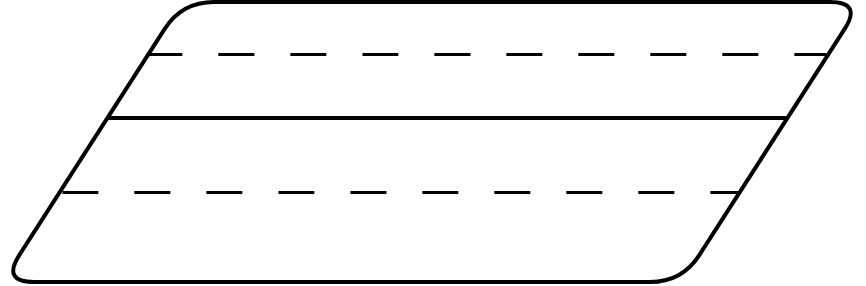 <mxfile version="21.3.2" type="github">
  <diagram name="第 1 页" id="0gCKScpp9jeklzMGLLRe">
    <mxGraphModel dx="883" dy="542" grid="1" gridSize="10" guides="1" tooltips="1" connect="1" arrows="1" fold="1" page="1" pageScale="1" pageWidth="827" pageHeight="1169" math="0" shadow="0">
      <root>
        <mxCell id="0" />
        <mxCell id="1" parent="0" />
        <mxCell id="NNbP9pBgAs0unNfAvB5G-26" value="" style="group" vertex="1" connectable="0" parent="1">
          <mxGeometry x="200" y="210" width="430" height="140" as="geometry" />
        </mxCell>
        <mxCell id="NNbP9pBgAs0unNfAvB5G-22" value="" style="shape=parallelogram;perimeter=parallelogramPerimeter;whiteSpace=wrap;html=1;fixedSize=1;size=90;rounded=1;strokeWidth=2;arcSize=32;" vertex="1" parent="NNbP9pBgAs0unNfAvB5G-26">
          <mxGeometry width="430" height="140" as="geometry" />
        </mxCell>
        <mxCell id="NNbP9pBgAs0unNfAvB5G-23" value="" style="endArrow=none;html=1;rounded=0;startSize=14;endSize=14;sourcePerimeterSpacing=8;targetPerimeterSpacing=8;curved=1;dashed=1;dashPattern=12 12;strokeWidth=1.5;" edge="1" parent="NNbP9pBgAs0unNfAvB5G-26">
          <mxGeometry width="50" height="50" relative="1" as="geometry">
            <mxPoint x="72" y="26" as="sourcePoint" />
            <mxPoint x="412" y="26" as="targetPoint" />
          </mxGeometry>
        </mxCell>
        <mxCell id="NNbP9pBgAs0unNfAvB5G-24" value="" style="endArrow=none;html=1;rounded=0;startSize=14;endSize=14;sourcePerimeterSpacing=8;targetPerimeterSpacing=8;curved=1;exitX=0;exitY=0.25;exitDx=0;exitDy=0;strokeWidth=2;" edge="1" parent="NNbP9pBgAs0unNfAvB5G-26">
          <mxGeometry width="50" height="50" relative="1" as="geometry">
            <mxPoint x="53.105" y="57.947" as="sourcePoint" />
            <mxPoint x="392" y="58" as="targetPoint" />
          </mxGeometry>
        </mxCell>
        <mxCell id="NNbP9pBgAs0unNfAvB5G-25" value="" style="endArrow=none;html=1;rounded=0;startSize=14;endSize=14;sourcePerimeterSpacing=8;targetPerimeterSpacing=8;curved=1;dashed=1;dashPattern=12 12;strokeWidth=1.5;entryX=1;entryY=0.75;entryDx=0;entryDy=0;" edge="1" parent="NNbP9pBgAs0unNfAvB5G-26" target="NNbP9pBgAs0unNfAvB5G-22">
          <mxGeometry width="50" height="50" relative="1" as="geometry">
            <mxPoint x="30" y="95" as="sourcePoint" />
            <mxPoint x="360" y="94" as="targetPoint" />
          </mxGeometry>
        </mxCell>
      </root>
    </mxGraphModel>
  </diagram>
</mxfile>
